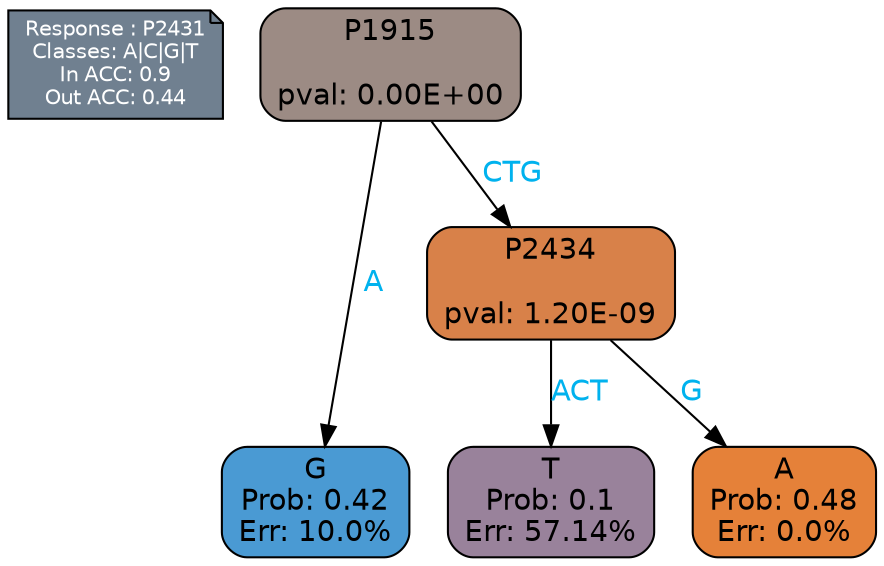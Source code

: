 digraph Tree {
node [shape=box, style="filled, rounded", color="black", fontname=helvetica] ;
graph [ranksep=equally, splines=polylines, bgcolor=transparent, dpi=600] ;
edge [fontname=helvetica] ;
LEGEND [label="Response : P2431
Classes: A|C|G|T
In ACC: 0.9
Out ACC: 0.44
",shape=note,align=left,style=filled,fillcolor="slategray",fontcolor="white",fontsize=10];1 [label="P1915

pval: 0.00E+00", fillcolor="#9c8b84"] ;
2 [label="G
Prob: 0.42
Err: 10.0%", fillcolor="#4a9ad3"] ;
3 [label="P2434

pval: 1.20E-09", fillcolor="#d88149"] ;
4 [label="T
Prob: 0.1
Err: 57.14%", fillcolor="#99829b"] ;
5 [label="A
Prob: 0.48
Err: 0.0%", fillcolor="#e58139"] ;
1 -> 2 [label="A",fontcolor=deepskyblue2] ;
1 -> 3 [label="CTG",fontcolor=deepskyblue2] ;
3 -> 4 [label="ACT",fontcolor=deepskyblue2] ;
3 -> 5 [label="G",fontcolor=deepskyblue2] ;
{rank = same; 2;4;5;}{rank = same; LEGEND;1;}}